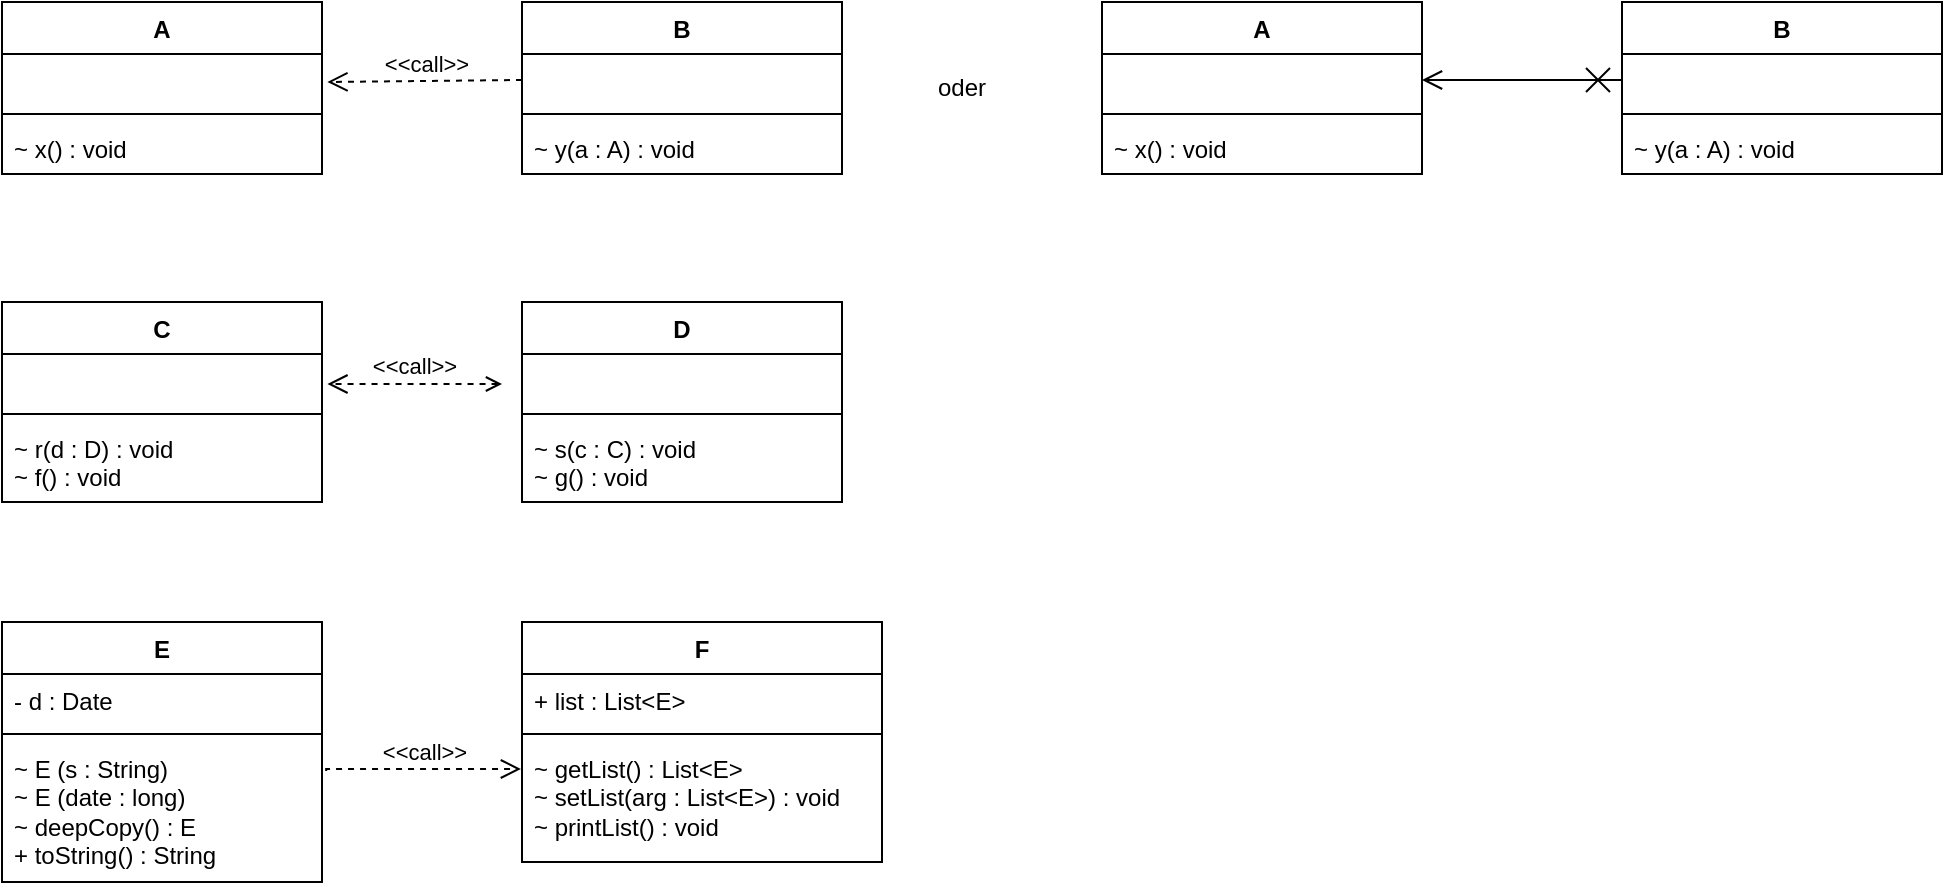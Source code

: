 <mxfile version="21.3.7" type="github">
  <diagram name="Page-1" id="vnzZacXFTidNfK1MO4k4">
    <mxGraphModel dx="479" dy="434" grid="1" gridSize="10" guides="1" tooltips="1" connect="1" arrows="1" fold="1" page="1" pageScale="1" pageWidth="1169" pageHeight="1654" math="0" shadow="0">
      <root>
        <mxCell id="0" />
        <mxCell id="1" parent="0" />
        <mxCell id="B9dHrM3plx49otGJc3sR-5" value="A" style="swimlane;fontStyle=1;align=center;verticalAlign=top;childLayout=stackLayout;horizontal=1;startSize=26;horizontalStack=0;resizeParent=1;resizeParentMax=0;resizeLast=0;collapsible=1;marginBottom=0;whiteSpace=wrap;html=1;" vertex="1" parent="1">
          <mxGeometry x="150" y="140" width="160" height="86" as="geometry" />
        </mxCell>
        <mxCell id="B9dHrM3plx49otGJc3sR-6" value="&amp;nbsp;" style="text;strokeColor=none;fillColor=none;align=left;verticalAlign=top;spacingLeft=4;spacingRight=4;overflow=hidden;rotatable=0;points=[[0,0.5],[1,0.5]];portConstraint=eastwest;whiteSpace=wrap;html=1;" vertex="1" parent="B9dHrM3plx49otGJc3sR-5">
          <mxGeometry y="26" width="160" height="26" as="geometry" />
        </mxCell>
        <mxCell id="B9dHrM3plx49otGJc3sR-7" value="" style="line;strokeWidth=1;fillColor=none;align=left;verticalAlign=middle;spacingTop=-1;spacingLeft=3;spacingRight=3;rotatable=0;labelPosition=right;points=[];portConstraint=eastwest;strokeColor=inherit;" vertex="1" parent="B9dHrM3plx49otGJc3sR-5">
          <mxGeometry y="52" width="160" height="8" as="geometry" />
        </mxCell>
        <mxCell id="B9dHrM3plx49otGJc3sR-8" value="~ x() : void" style="text;strokeColor=none;fillColor=none;align=left;verticalAlign=top;spacingLeft=4;spacingRight=4;overflow=hidden;rotatable=0;points=[[0,0.5],[1,0.5]];portConstraint=eastwest;whiteSpace=wrap;html=1;" vertex="1" parent="B9dHrM3plx49otGJc3sR-5">
          <mxGeometry y="60" width="160" height="26" as="geometry" />
        </mxCell>
        <mxCell id="B9dHrM3plx49otGJc3sR-9" value="B" style="swimlane;fontStyle=1;align=center;verticalAlign=top;childLayout=stackLayout;horizontal=1;startSize=26;horizontalStack=0;resizeParent=1;resizeParentMax=0;resizeLast=0;collapsible=1;marginBottom=0;whiteSpace=wrap;html=1;" vertex="1" parent="1">
          <mxGeometry x="410" y="140" width="160" height="86" as="geometry" />
        </mxCell>
        <mxCell id="B9dHrM3plx49otGJc3sR-10" value="&amp;nbsp;" style="text;strokeColor=none;fillColor=none;align=left;verticalAlign=top;spacingLeft=4;spacingRight=4;overflow=hidden;rotatable=0;points=[[0,0.5],[1,0.5]];portConstraint=eastwest;whiteSpace=wrap;html=1;" vertex="1" parent="B9dHrM3plx49otGJc3sR-9">
          <mxGeometry y="26" width="160" height="26" as="geometry" />
        </mxCell>
        <mxCell id="B9dHrM3plx49otGJc3sR-11" value="" style="line;strokeWidth=1;fillColor=none;align=left;verticalAlign=middle;spacingTop=-1;spacingLeft=3;spacingRight=3;rotatable=0;labelPosition=right;points=[];portConstraint=eastwest;strokeColor=inherit;" vertex="1" parent="B9dHrM3plx49otGJc3sR-9">
          <mxGeometry y="52" width="160" height="8" as="geometry" />
        </mxCell>
        <mxCell id="B9dHrM3plx49otGJc3sR-12" value="~ y(a : A) : void" style="text;strokeColor=none;fillColor=none;align=left;verticalAlign=top;spacingLeft=4;spacingRight=4;overflow=hidden;rotatable=0;points=[[0,0.5],[1,0.5]];portConstraint=eastwest;whiteSpace=wrap;html=1;" vertex="1" parent="B9dHrM3plx49otGJc3sR-9">
          <mxGeometry y="60" width="160" height="26" as="geometry" />
        </mxCell>
        <mxCell id="B9dHrM3plx49otGJc3sR-14" value="&amp;lt;&amp;lt;call&amp;gt;&amp;gt;" style="html=1;verticalAlign=bottom;endArrow=open;dashed=1;endSize=8;edgeStyle=elbowEdgeStyle;elbow=vertical;curved=0;rounded=0;exitX=0;exitY=0.5;exitDx=0;exitDy=0;entryX=1.017;entryY=0.564;entryDx=0;entryDy=0;entryPerimeter=0;" edge="1" parent="1" source="B9dHrM3plx49otGJc3sR-10" target="B9dHrM3plx49otGJc3sR-6">
          <mxGeometry relative="1" as="geometry">
            <mxPoint x="410" y="270" as="sourcePoint" />
            <mxPoint x="320" y="181" as="targetPoint" />
          </mxGeometry>
        </mxCell>
        <mxCell id="B9dHrM3plx49otGJc3sR-16" value="A" style="swimlane;fontStyle=1;align=center;verticalAlign=top;childLayout=stackLayout;horizontal=1;startSize=26;horizontalStack=0;resizeParent=1;resizeParentMax=0;resizeLast=0;collapsible=1;marginBottom=0;whiteSpace=wrap;html=1;" vertex="1" parent="1">
          <mxGeometry x="700" y="140" width="160" height="86" as="geometry" />
        </mxCell>
        <mxCell id="B9dHrM3plx49otGJc3sR-17" value="&amp;nbsp;" style="text;strokeColor=none;fillColor=none;align=left;verticalAlign=top;spacingLeft=4;spacingRight=4;overflow=hidden;rotatable=0;points=[[0,0.5],[1,0.5]];portConstraint=eastwest;whiteSpace=wrap;html=1;" vertex="1" parent="B9dHrM3plx49otGJc3sR-16">
          <mxGeometry y="26" width="160" height="26" as="geometry" />
        </mxCell>
        <mxCell id="B9dHrM3plx49otGJc3sR-18" value="" style="line;strokeWidth=1;fillColor=none;align=left;verticalAlign=middle;spacingTop=-1;spacingLeft=3;spacingRight=3;rotatable=0;labelPosition=right;points=[];portConstraint=eastwest;strokeColor=inherit;" vertex="1" parent="B9dHrM3plx49otGJc3sR-16">
          <mxGeometry y="52" width="160" height="8" as="geometry" />
        </mxCell>
        <mxCell id="B9dHrM3plx49otGJc3sR-19" value="~ x() : void" style="text;strokeColor=none;fillColor=none;align=left;verticalAlign=top;spacingLeft=4;spacingRight=4;overflow=hidden;rotatable=0;points=[[0,0.5],[1,0.5]];portConstraint=eastwest;whiteSpace=wrap;html=1;" vertex="1" parent="B9dHrM3plx49otGJc3sR-16">
          <mxGeometry y="60" width="160" height="26" as="geometry" />
        </mxCell>
        <mxCell id="B9dHrM3plx49otGJc3sR-20" value="B" style="swimlane;fontStyle=1;align=center;verticalAlign=top;childLayout=stackLayout;horizontal=1;startSize=26;horizontalStack=0;resizeParent=1;resizeParentMax=0;resizeLast=0;collapsible=1;marginBottom=0;whiteSpace=wrap;html=1;" vertex="1" parent="1">
          <mxGeometry x="960" y="140" width="160" height="86" as="geometry" />
        </mxCell>
        <mxCell id="B9dHrM3plx49otGJc3sR-21" value="&amp;nbsp;" style="text;strokeColor=none;fillColor=none;align=left;verticalAlign=top;spacingLeft=4;spacingRight=4;overflow=hidden;rotatable=0;points=[[0,0.5],[1,0.5]];portConstraint=eastwest;whiteSpace=wrap;html=1;" vertex="1" parent="B9dHrM3plx49otGJc3sR-20">
          <mxGeometry y="26" width="160" height="26" as="geometry" />
        </mxCell>
        <mxCell id="B9dHrM3plx49otGJc3sR-22" value="" style="line;strokeWidth=1;fillColor=none;align=left;verticalAlign=middle;spacingTop=-1;spacingLeft=3;spacingRight=3;rotatable=0;labelPosition=right;points=[];portConstraint=eastwest;strokeColor=inherit;" vertex="1" parent="B9dHrM3plx49otGJc3sR-20">
          <mxGeometry y="52" width="160" height="8" as="geometry" />
        </mxCell>
        <mxCell id="B9dHrM3plx49otGJc3sR-23" value="~ y(a : A) : void" style="text;strokeColor=none;fillColor=none;align=left;verticalAlign=top;spacingLeft=4;spacingRight=4;overflow=hidden;rotatable=0;points=[[0,0.5],[1,0.5]];portConstraint=eastwest;whiteSpace=wrap;html=1;" vertex="1" parent="B9dHrM3plx49otGJc3sR-20">
          <mxGeometry y="60" width="160" height="26" as="geometry" />
        </mxCell>
        <mxCell id="B9dHrM3plx49otGJc3sR-25" value="" style="endArrow=open;startArrow=cross;endFill=0;startFill=0;endSize=8;startSize=10;html=1;rounded=0;entryX=1;entryY=0.5;entryDx=0;entryDy=0;exitX=0;exitY=0.5;exitDx=0;exitDy=0;" edge="1" parent="1" source="B9dHrM3plx49otGJc3sR-21" target="B9dHrM3plx49otGJc3sR-17">
          <mxGeometry width="160" relative="1" as="geometry">
            <mxPoint x="920" y="250" as="sourcePoint" />
            <mxPoint x="990" y="200" as="targetPoint" />
          </mxGeometry>
        </mxCell>
        <mxCell id="B9dHrM3plx49otGJc3sR-26" value="oder" style="text;html=1;strokeColor=none;fillColor=none;align=center;verticalAlign=middle;whiteSpace=wrap;rounded=0;" vertex="1" parent="1">
          <mxGeometry x="600" y="168" width="60" height="30" as="geometry" />
        </mxCell>
        <mxCell id="B9dHrM3plx49otGJc3sR-27" value="C" style="swimlane;fontStyle=1;align=center;verticalAlign=top;childLayout=stackLayout;horizontal=1;startSize=26;horizontalStack=0;resizeParent=1;resizeParentMax=0;resizeLast=0;collapsible=1;marginBottom=0;whiteSpace=wrap;html=1;" vertex="1" parent="1">
          <mxGeometry x="150" y="290" width="160" height="100" as="geometry" />
        </mxCell>
        <mxCell id="B9dHrM3plx49otGJc3sR-28" value="&amp;nbsp;" style="text;strokeColor=none;fillColor=none;align=left;verticalAlign=top;spacingLeft=4;spacingRight=4;overflow=hidden;rotatable=0;points=[[0,0.5],[1,0.5]];portConstraint=eastwest;whiteSpace=wrap;html=1;" vertex="1" parent="B9dHrM3plx49otGJc3sR-27">
          <mxGeometry y="26" width="160" height="26" as="geometry" />
        </mxCell>
        <mxCell id="B9dHrM3plx49otGJc3sR-29" value="" style="line;strokeWidth=1;fillColor=none;align=left;verticalAlign=middle;spacingTop=-1;spacingLeft=3;spacingRight=3;rotatable=0;labelPosition=right;points=[];portConstraint=eastwest;strokeColor=inherit;" vertex="1" parent="B9dHrM3plx49otGJc3sR-27">
          <mxGeometry y="52" width="160" height="8" as="geometry" />
        </mxCell>
        <mxCell id="B9dHrM3plx49otGJc3sR-30" value="&lt;div&gt;~ r(d : D) : void&lt;/div&gt;&lt;div&gt;~ f() : void&lt;br&gt;&lt;/div&gt;" style="text;strokeColor=none;fillColor=none;align=left;verticalAlign=top;spacingLeft=4;spacingRight=4;overflow=hidden;rotatable=0;points=[[0,0.5],[1,0.5]];portConstraint=eastwest;whiteSpace=wrap;html=1;" vertex="1" parent="B9dHrM3plx49otGJc3sR-27">
          <mxGeometry y="60" width="160" height="40" as="geometry" />
        </mxCell>
        <mxCell id="B9dHrM3plx49otGJc3sR-31" value="D" style="swimlane;fontStyle=1;align=center;verticalAlign=top;childLayout=stackLayout;horizontal=1;startSize=26;horizontalStack=0;resizeParent=1;resizeParentMax=0;resizeLast=0;collapsible=1;marginBottom=0;whiteSpace=wrap;html=1;" vertex="1" parent="1">
          <mxGeometry x="410" y="290" width="160" height="100" as="geometry" />
        </mxCell>
        <mxCell id="B9dHrM3plx49otGJc3sR-32" value="&amp;nbsp;" style="text;strokeColor=none;fillColor=none;align=left;verticalAlign=top;spacingLeft=4;spacingRight=4;overflow=hidden;rotatable=0;points=[[0,0.5],[1,0.5]];portConstraint=eastwest;whiteSpace=wrap;html=1;" vertex="1" parent="B9dHrM3plx49otGJc3sR-31">
          <mxGeometry y="26" width="160" height="26" as="geometry" />
        </mxCell>
        <mxCell id="B9dHrM3plx49otGJc3sR-33" value="" style="line;strokeWidth=1;fillColor=none;align=left;verticalAlign=middle;spacingTop=-1;spacingLeft=3;spacingRight=3;rotatable=0;labelPosition=right;points=[];portConstraint=eastwest;strokeColor=inherit;" vertex="1" parent="B9dHrM3plx49otGJc3sR-31">
          <mxGeometry y="52" width="160" height="8" as="geometry" />
        </mxCell>
        <mxCell id="B9dHrM3plx49otGJc3sR-34" value="&lt;div&gt;~ s(c : C) : void&lt;/div&gt;&lt;div&gt;~ g() : void&lt;br&gt;&lt;/div&gt;" style="text;strokeColor=none;fillColor=none;align=left;verticalAlign=top;spacingLeft=4;spacingRight=4;overflow=hidden;rotatable=0;points=[[0,0.5],[1,0.5]];portConstraint=eastwest;whiteSpace=wrap;html=1;" vertex="1" parent="B9dHrM3plx49otGJc3sR-31">
          <mxGeometry y="60" width="160" height="40" as="geometry" />
        </mxCell>
        <mxCell id="B9dHrM3plx49otGJc3sR-35" value="&amp;lt;&amp;lt;call&amp;gt;&amp;gt;" style="html=1;verticalAlign=bottom;endArrow=open;dashed=1;endSize=8;edgeStyle=elbowEdgeStyle;elbow=vertical;curved=0;rounded=0;entryX=1.017;entryY=0.564;entryDx=0;entryDy=0;entryPerimeter=0;startArrow=open;startFill=0;" edge="1" parent="1" target="B9dHrM3plx49otGJc3sR-28">
          <mxGeometry relative="1" as="geometry">
            <mxPoint x="400" y="331" as="sourcePoint" />
            <mxPoint x="320" y="331" as="targetPoint" />
          </mxGeometry>
        </mxCell>
        <mxCell id="B9dHrM3plx49otGJc3sR-36" value="E" style="swimlane;fontStyle=1;align=center;verticalAlign=top;childLayout=stackLayout;horizontal=1;startSize=26;horizontalStack=0;resizeParent=1;resizeParentMax=0;resizeLast=0;collapsible=1;marginBottom=0;whiteSpace=wrap;html=1;" vertex="1" parent="1">
          <mxGeometry x="150" y="450" width="160" height="130" as="geometry" />
        </mxCell>
        <mxCell id="B9dHrM3plx49otGJc3sR-37" value="- d : Date" style="text;strokeColor=none;fillColor=none;align=left;verticalAlign=top;spacingLeft=4;spacingRight=4;overflow=hidden;rotatable=0;points=[[0,0.5],[1,0.5]];portConstraint=eastwest;whiteSpace=wrap;html=1;" vertex="1" parent="B9dHrM3plx49otGJc3sR-36">
          <mxGeometry y="26" width="160" height="26" as="geometry" />
        </mxCell>
        <mxCell id="B9dHrM3plx49otGJc3sR-38" value="" style="line;strokeWidth=1;fillColor=none;align=left;verticalAlign=middle;spacingTop=-1;spacingLeft=3;spacingRight=3;rotatable=0;labelPosition=right;points=[];portConstraint=eastwest;strokeColor=inherit;" vertex="1" parent="B9dHrM3plx49otGJc3sR-36">
          <mxGeometry y="52" width="160" height="8" as="geometry" />
        </mxCell>
        <mxCell id="B9dHrM3plx49otGJc3sR-39" value="&lt;div&gt;~ E (s : String)&lt;/div&gt;&lt;div&gt;~ E (date : long)&lt;/div&gt;&lt;div&gt;~ deepCopy() : E&lt;br&gt;&lt;/div&gt;&lt;div&gt;+ toString() : String&lt;br&gt;&lt;/div&gt;" style="text;strokeColor=none;fillColor=none;align=left;verticalAlign=top;spacingLeft=4;spacingRight=4;overflow=hidden;rotatable=0;points=[[0,0.5],[1,0.5]];portConstraint=eastwest;whiteSpace=wrap;html=1;" vertex="1" parent="B9dHrM3plx49otGJc3sR-36">
          <mxGeometry y="60" width="160" height="70" as="geometry" />
        </mxCell>
        <mxCell id="B9dHrM3plx49otGJc3sR-40" value="F" style="swimlane;fontStyle=1;align=center;verticalAlign=top;childLayout=stackLayout;horizontal=1;startSize=26;horizontalStack=0;resizeParent=1;resizeParentMax=0;resizeLast=0;collapsible=1;marginBottom=0;whiteSpace=wrap;html=1;" vertex="1" parent="1">
          <mxGeometry x="410" y="450" width="180" height="120" as="geometry" />
        </mxCell>
        <mxCell id="B9dHrM3plx49otGJc3sR-41" value="+ list : List&amp;lt;E&amp;gt;" style="text;strokeColor=none;fillColor=none;align=left;verticalAlign=top;spacingLeft=4;spacingRight=4;overflow=hidden;rotatable=0;points=[[0,0.5],[1,0.5]];portConstraint=eastwest;whiteSpace=wrap;html=1;" vertex="1" parent="B9dHrM3plx49otGJc3sR-40">
          <mxGeometry y="26" width="180" height="26" as="geometry" />
        </mxCell>
        <mxCell id="B9dHrM3plx49otGJc3sR-42" value="" style="line;strokeWidth=1;fillColor=none;align=left;verticalAlign=middle;spacingTop=-1;spacingLeft=3;spacingRight=3;rotatable=0;labelPosition=right;points=[];portConstraint=eastwest;strokeColor=inherit;" vertex="1" parent="B9dHrM3plx49otGJc3sR-40">
          <mxGeometry y="52" width="180" height="8" as="geometry" />
        </mxCell>
        <mxCell id="B9dHrM3plx49otGJc3sR-43" value="&lt;div&gt;~ getList() : List&amp;lt;E&amp;gt;&lt;br&gt;&lt;/div&gt;&lt;div&gt;~ setList(arg : List&amp;lt;E&amp;gt;) : void&lt;br&gt;&lt;/div&gt;&lt;div&gt;~ printList() : void&lt;br&gt;&lt;/div&gt;" style="text;strokeColor=none;fillColor=none;align=left;verticalAlign=top;spacingLeft=4;spacingRight=4;overflow=hidden;rotatable=0;points=[[0,0.5],[1,0.5]];portConstraint=eastwest;whiteSpace=wrap;html=1;" vertex="1" parent="B9dHrM3plx49otGJc3sR-40">
          <mxGeometry y="60" width="180" height="60" as="geometry" />
        </mxCell>
        <mxCell id="B9dHrM3plx49otGJc3sR-44" value="&amp;lt;&amp;lt;call&amp;gt;&amp;gt;" style="html=1;verticalAlign=bottom;endArrow=open;dashed=1;endSize=8;edgeStyle=elbowEdgeStyle;elbow=vertical;curved=0;rounded=0;exitX=1.013;exitY=0.208;exitDx=0;exitDy=0;exitPerimeter=0;entryX=-0.003;entryY=0.215;entryDx=0;entryDy=0;entryPerimeter=0;" edge="1" parent="1" source="B9dHrM3plx49otGJc3sR-39" target="B9dHrM3plx49otGJc3sR-43">
          <mxGeometry relative="1" as="geometry">
            <mxPoint x="360" y="480" as="sourcePoint" />
            <mxPoint x="280" y="480" as="targetPoint" />
          </mxGeometry>
        </mxCell>
      </root>
    </mxGraphModel>
  </diagram>
</mxfile>
